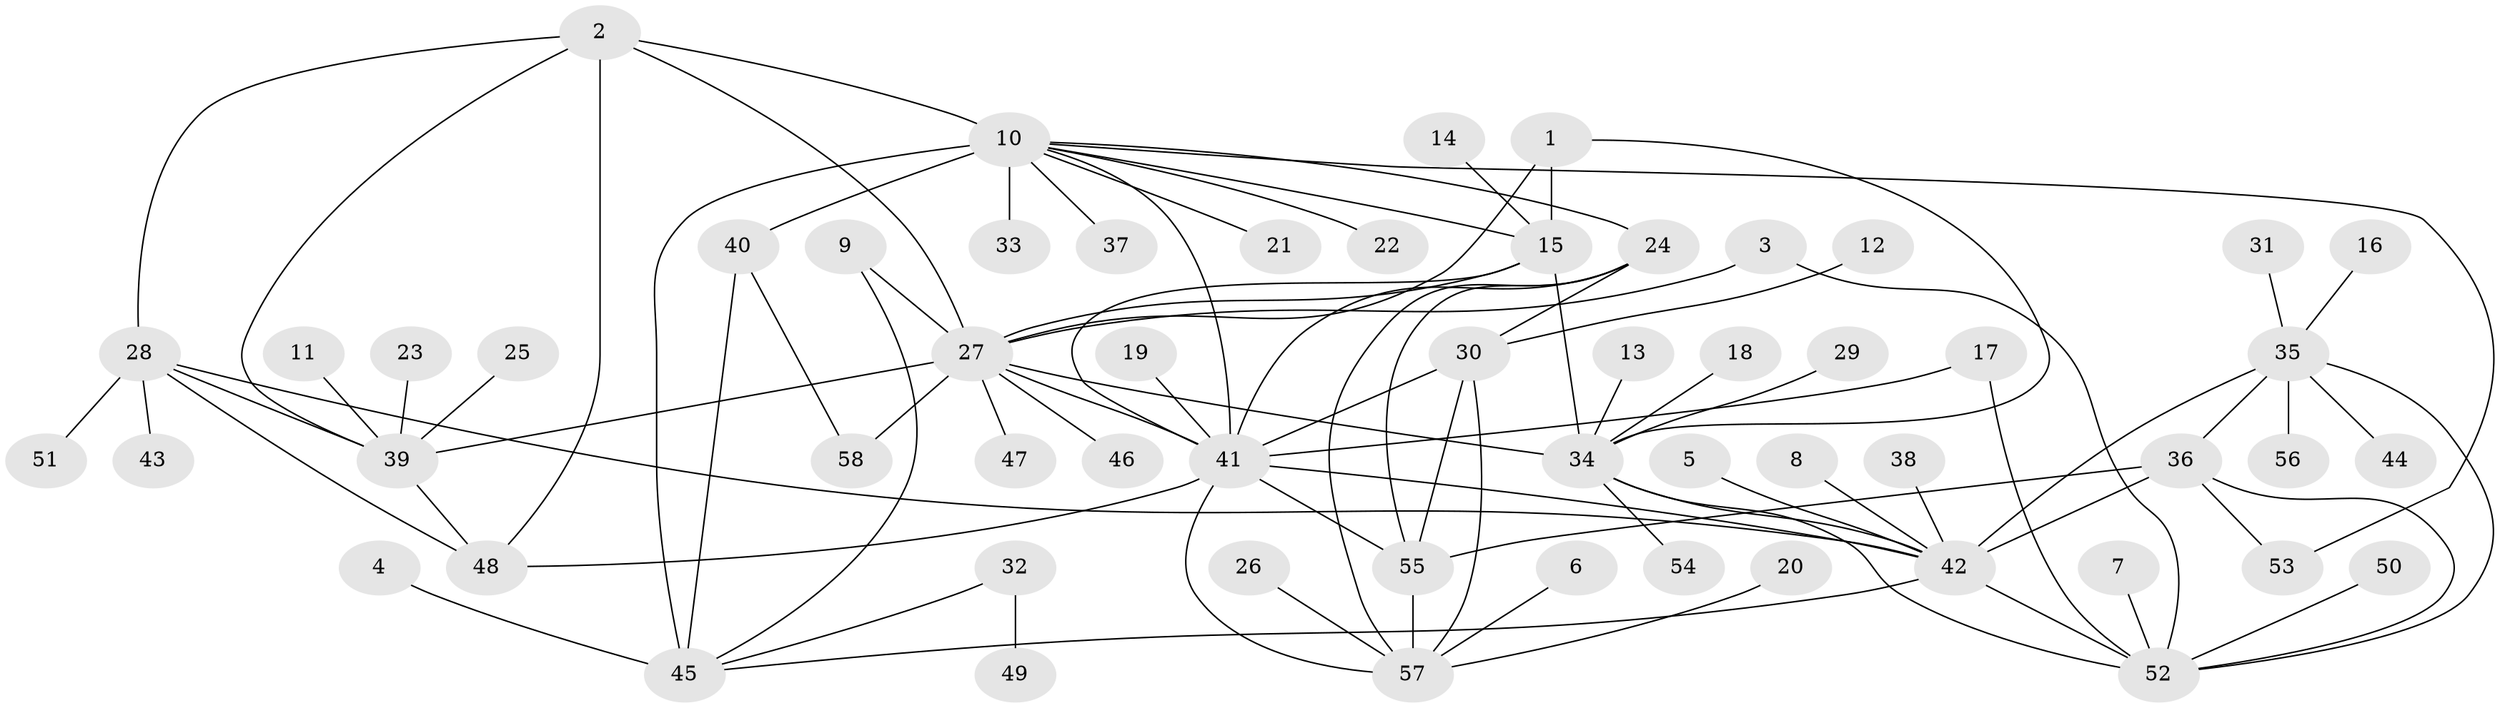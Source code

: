 // original degree distribution, {6: 0.026785714285714284, 8: 0.008928571428571428, 10: 0.044642857142857144, 7: 0.07142857142857142, 11: 0.008928571428571428, 4: 0.017857142857142856, 9: 0.017857142857142856, 12: 0.017857142857142856, 5: 0.008928571428571428, 2: 0.1875, 1: 0.5357142857142857, 3: 0.05357142857142857}
// Generated by graph-tools (version 1.1) at 2025/26/03/09/25 03:26:36]
// undirected, 58 vertices, 89 edges
graph export_dot {
graph [start="1"]
  node [color=gray90,style=filled];
  1;
  2;
  3;
  4;
  5;
  6;
  7;
  8;
  9;
  10;
  11;
  12;
  13;
  14;
  15;
  16;
  17;
  18;
  19;
  20;
  21;
  22;
  23;
  24;
  25;
  26;
  27;
  28;
  29;
  30;
  31;
  32;
  33;
  34;
  35;
  36;
  37;
  38;
  39;
  40;
  41;
  42;
  43;
  44;
  45;
  46;
  47;
  48;
  49;
  50;
  51;
  52;
  53;
  54;
  55;
  56;
  57;
  58;
  1 -- 15 [weight=2.0];
  1 -- 27 [weight=1.0];
  1 -- 34 [weight=1.0];
  2 -- 10 [weight=1.0];
  2 -- 27 [weight=2.0];
  2 -- 28 [weight=2.0];
  2 -- 39 [weight=1.0];
  2 -- 48 [weight=1.0];
  3 -- 27 [weight=1.0];
  3 -- 52 [weight=1.0];
  4 -- 45 [weight=1.0];
  5 -- 42 [weight=1.0];
  6 -- 57 [weight=1.0];
  7 -- 52 [weight=1.0];
  8 -- 42 [weight=1.0];
  9 -- 27 [weight=1.0];
  9 -- 45 [weight=1.0];
  10 -- 15 [weight=1.0];
  10 -- 21 [weight=1.0];
  10 -- 22 [weight=1.0];
  10 -- 24 [weight=1.0];
  10 -- 33 [weight=1.0];
  10 -- 37 [weight=1.0];
  10 -- 40 [weight=3.0];
  10 -- 41 [weight=1.0];
  10 -- 45 [weight=3.0];
  10 -- 53 [weight=1.0];
  11 -- 39 [weight=1.0];
  12 -- 30 [weight=1.0];
  13 -- 34 [weight=1.0];
  14 -- 15 [weight=1.0];
  15 -- 27 [weight=2.0];
  15 -- 34 [weight=2.0];
  15 -- 41 [weight=1.0];
  16 -- 35 [weight=1.0];
  17 -- 41 [weight=1.0];
  17 -- 52 [weight=1.0];
  18 -- 34 [weight=1.0];
  19 -- 41 [weight=1.0];
  20 -- 57 [weight=1.0];
  23 -- 39 [weight=1.0];
  24 -- 30 [weight=1.0];
  24 -- 41 [weight=1.0];
  24 -- 55 [weight=1.0];
  24 -- 57 [weight=1.0];
  25 -- 39 [weight=1.0];
  26 -- 57 [weight=1.0];
  27 -- 34 [weight=1.0];
  27 -- 39 [weight=1.0];
  27 -- 41 [weight=1.0];
  27 -- 46 [weight=1.0];
  27 -- 47 [weight=1.0];
  27 -- 58 [weight=1.0];
  28 -- 39 [weight=2.0];
  28 -- 42 [weight=1.0];
  28 -- 43 [weight=1.0];
  28 -- 48 [weight=2.0];
  28 -- 51 [weight=1.0];
  29 -- 34 [weight=1.0];
  30 -- 41 [weight=1.0];
  30 -- 55 [weight=1.0];
  30 -- 57 [weight=1.0];
  31 -- 35 [weight=1.0];
  32 -- 45 [weight=1.0];
  32 -- 49 [weight=1.0];
  34 -- 42 [weight=1.0];
  34 -- 52 [weight=1.0];
  34 -- 54 [weight=1.0];
  35 -- 36 [weight=1.0];
  35 -- 42 [weight=2.0];
  35 -- 44 [weight=1.0];
  35 -- 52 [weight=1.0];
  35 -- 56 [weight=1.0];
  36 -- 42 [weight=2.0];
  36 -- 52 [weight=2.0];
  36 -- 53 [weight=1.0];
  36 -- 55 [weight=1.0];
  38 -- 42 [weight=1.0];
  39 -- 48 [weight=1.0];
  40 -- 45 [weight=1.0];
  40 -- 58 [weight=1.0];
  41 -- 42 [weight=1.0];
  41 -- 48 [weight=1.0];
  41 -- 55 [weight=1.0];
  41 -- 57 [weight=1.0];
  42 -- 45 [weight=1.0];
  42 -- 52 [weight=2.0];
  50 -- 52 [weight=1.0];
  55 -- 57 [weight=1.0];
}
